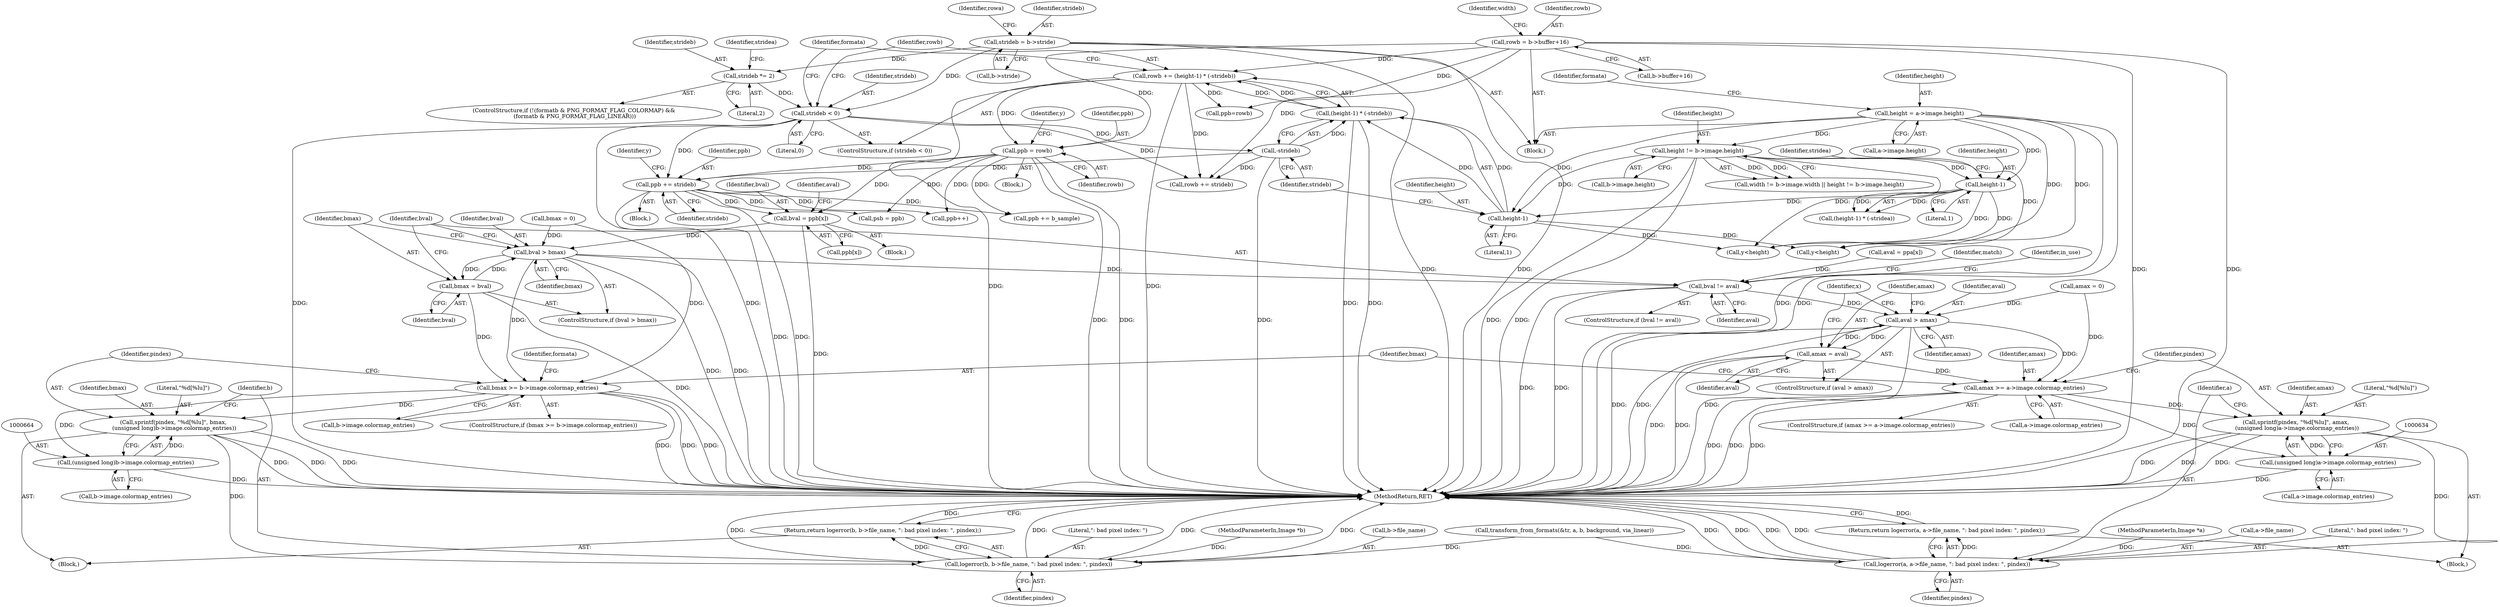 digraph "0_Android_9d4853418ab2f754c2b63e091c29c5529b8b86ca_27@array" {
"1000368" [label="(Call,bval = ppb[x])"];
"1000352" [label="(Call,ppb += strideb)"];
"1000291" [label="(Call,strideb < 0)"];
"1000152" [label="(Call,strideb = b->stride)"];
"1000275" [label="(Call,strideb *= 2)"];
"1000300" [label="(Call,-strideb)"];
"1000329" [label="(Call,ppb = rowb)"];
"1000166" [label="(Call,rowb = b->buffer+16)"];
"1000294" [label="(Call,rowb += (height-1) * (-strideb))"];
"1000296" [label="(Call,(height-1) * (-strideb))"];
"1000297" [label="(Call,height-1)"];
"1000285" [label="(Call,height-1)"];
"1000230" [label="(Call,height != b->image.height)"];
"1000182" [label="(Call,height = a->image.height)"];
"1000380" [label="(Call,bval > bmax)"];
"1000383" [label="(Call,bmax = bval)"];
"1000650" [label="(Call,bmax >= b->image.colormap_entries)"];
"1000659" [label="(Call,sprintf(pindex, \"%d[%lu]\", bmax,\n (unsigned long)b->image.colormap_entries))"];
"1000671" [label="(Call,logerror(b, b->file_name, \": bad pixel index: \", pindex))"];
"1000670" [label="(Return,return logerror(b, b->file_name, \": bad pixel index: \", pindex);)"];
"1000663" [label="(Call,(unsigned long)b->image.colormap_entries)"];
"1000387" [label="(Call,bval != aval)"];
"1000399" [label="(Call,aval > amax)"];
"1000402" [label="(Call,amax = aval)"];
"1000620" [label="(Call,amax >= a->image.colormap_entries)"];
"1000629" [label="(Call,sprintf(pindex, \"%d[%lu]\", amax,\n (unsigned long)a->image.colormap_entries))"];
"1000641" [label="(Call,logerror(a, a->file_name, \": bad pixel index: \", pindex))"];
"1000640" [label="(Return,return logerror(a, a->file_name, \": bad pixel index: \", pindex);)"];
"1000633" [label="(Call,(unsigned long)a->image.colormap_entries)"];
"1000400" [label="(Identifier,aval)"];
"1000629" [label="(Call,sprintf(pindex, \"%d[%lu]\", amax,\n (unsigned long)a->image.colormap_entries))"];
"1000388" [label="(Identifier,bval)"];
"1000385" [label="(Identifier,bval)"];
"1000660" [label="(Identifier,pindex)"];
"1000275" [label="(Call,strideb *= 2)"];
"1000651" [label="(Identifier,bmax)"];
"1000277" [label="(Literal,2)"];
"1000888" [label="(Call,psb = ppb)"];
"1000663" [label="(Call,(unsigned long)b->image.colormap_entries)"];
"1000166" [label="(Call,rowb = b->buffer+16)"];
"1000399" [label="(Call,aval > amax)"];
"1000642" [label="(Identifier,a)"];
"1000386" [label="(ControlStructure,if (bval != aval))"];
"1000335" [label="(Identifier,y)"];
"1000630" [label="(Identifier,pindex)"];
"1000369" [label="(Identifier,bval)"];
"1000183" [label="(Identifier,height)"];
"1000375" [label="(Identifier,aval)"];
"1000301" [label="(Identifier,strideb)"];
"1000676" [label="(Literal,\": bad pixel index: \")"];
"1000175" [label="(Identifier,width)"];
"1000298" [label="(Identifier,height)"];
"1000297" [label="(Call,height-1)"];
"1000308" [label="(Block,)"];
"1000683" [label="(Identifier,formata)"];
"1000404" [label="(Identifier,aval)"];
"1000222" [label="(Call,width != b->image.width || height != b->image.height)"];
"1000662" [label="(Identifier,bmax)"];
"1000330" [label="(Identifier,ppb)"];
"1000299" [label="(Literal,1)"];
"1000649" [label="(ControlStructure,if (bmax >= b->image.colormap_entries))"];
"1000366" [label="(Block,)"];
"1000671" [label="(Call,logerror(b, b->file_name, \": bad pixel index: \", pindex))"];
"1000329" [label="(Call,ppb = rowb)"];
"1000168" [label="(Call,b->buffer+16)"];
"1000286" [label="(Identifier,height)"];
"1000152" [label="(Call,strideb = b->stride)"];
"1000884" [label="(Call,ppb++)"];
"1000632" [label="(Identifier,amax)"];
"1000381" [label="(Identifier,bval)"];
"1000230" [label="(Call,height != b->image.height)"];
"1000159" [label="(Identifier,rowa)"];
"1000191" [label="(Identifier,formata)"];
"1000677" [label="(Identifier,pindex)"];
"1000140" [label="(MethodParameterIn,Image *a)"];
"1000659" [label="(Call,sprintf(pindex, \"%d[%lu]\", bmax,\n (unsigned long)b->image.colormap_entries))"];
"1000341" [label="(Call,y<height)"];
"1000144" [label="(Block,)"];
"1000672" [label="(Identifier,b)"];
"1000652" [label="(Call,b->image.colormap_entries)"];
"1000382" [label="(Identifier,bmax)"];
"1000384" [label="(Identifier,bmax)"];
"1000387" [label="(Call,bval != aval)"];
"1000352" [label="(Call,ppb += strideb)"];
"1000284" [label="(Call,(height-1) * (-stridea))"];
"1000153" [label="(Identifier,strideb)"];
"1000635" [label="(Call,a->image.colormap_entries)"];
"1000300" [label="(Call,-strideb)"];
"1000287" [label="(Literal,1)"];
"1000232" [label="(Call,b->image.height)"];
"1000154" [label="(Call,b->stride)"];
"1000643" [label="(Call,a->file_name)"];
"1000379" [label="(ControlStructure,if (bval > bmax))"];
"1000285" [label="(Call,height-1)"];
"1000291" [label="(Call,strideb < 0)"];
"1000141" [label="(MethodParameterIn,Image *b)"];
"1000891" [label="(Call,ppb += b_sample)"];
"1000641" [label="(Call,logerror(a, a->file_name, \": bad pixel index: \", pindex))"];
"1000627" [label="(Block,)"];
"1000184" [label="(Call,a->image.height)"];
"1000383" [label="(Call,bmax = bval)"];
"1000342" [label="(Identifier,y)"];
"1000314" [label="(Call,amax = 0)"];
"1000380" [label="(Call,bval > bmax)"];
"1000292" [label="(Identifier,strideb)"];
"1000647" [label="(Identifier,pindex)"];
"1000266" [label="(ControlStructure,if (!(formatb & PNG_FORMAT_FLAG_COLORMAP) &&\n (formatb & PNG_FORMAT_FLAG_LINEAR)))"];
"1000620" [label="(Call,amax >= a->image.colormap_entries)"];
"1000374" [label="(Call,aval = ppa[x])"];
"1000318" [label="(Call,bmax = 0)"];
"1000290" [label="(ControlStructure,if (strideb < 0))"];
"1000650" [label="(Call,bmax >= b->image.colormap_entries)"];
"1000619" [label="(ControlStructure,if (amax >= a->image.colormap_entries))"];
"1000817" [label="(Call,rowb += strideb)"];
"1000293" [label="(Literal,0)"];
"1000661" [label="(Literal,\"%d[%lu]\")"];
"1000304" [label="(Identifier,formata)"];
"1001128" [label="(MethodReturn,RET)"];
"1000665" [label="(Call,b->image.colormap_entries)"];
"1000365" [label="(Identifier,x)"];
"1000633" [label="(Call,(unsigned long)a->image.colormap_entries)"];
"1000401" [label="(Identifier,amax)"];
"1000833" [label="(Call,ppb=rowb)"];
"1000276" [label="(Identifier,strideb)"];
"1000391" [label="(Identifier,match)"];
"1000294" [label="(Call,rowb += (height-1) * (-strideb))"];
"1000646" [label="(Literal,\": bad pixel index: \")"];
"1000289" [label="(Identifier,stridea)"];
"1000280" [label="(Identifier,stridea)"];
"1000348" [label="(Block,)"];
"1000670" [label="(Return,return logerror(b, b->file_name, \": bad pixel index: \", pindex);)"];
"1000389" [label="(Identifier,aval)"];
"1000368" [label="(Call,bval = ppb[x])"];
"1000295" [label="(Identifier,rowb)"];
"1000296" [label="(Call,(height-1) * (-strideb))"];
"1000807" [label="(Call,y<height)"];
"1000247" [label="(Call,transform_from_formats(&tr, a, b, background, via_linear))"];
"1000354" [label="(Identifier,strideb)"];
"1000182" [label="(Call,height = a->image.height)"];
"1000640" [label="(Return,return logerror(a, a->file_name, \": bad pixel index: \", pindex);)"];
"1000622" [label="(Call,a->image.colormap_entries)"];
"1000395" [label="(Identifier,in_use)"];
"1000402" [label="(Call,amax = aval)"];
"1000621" [label="(Identifier,amax)"];
"1000370" [label="(Call,ppb[x])"];
"1000231" [label="(Identifier,height)"];
"1000331" [label="(Identifier,rowb)"];
"1000631" [label="(Literal,\"%d[%lu]\")"];
"1000398" [label="(ControlStructure,if (aval > amax))"];
"1000673" [label="(Call,b->file_name)"];
"1000353" [label="(Identifier,ppb)"];
"1000167" [label="(Identifier,rowb)"];
"1000657" [label="(Block,)"];
"1000403" [label="(Identifier,amax)"];
"1000368" -> "1000366"  [label="AST: "];
"1000368" -> "1000370"  [label="CFG: "];
"1000369" -> "1000368"  [label="AST: "];
"1000370" -> "1000368"  [label="AST: "];
"1000375" -> "1000368"  [label="CFG: "];
"1000368" -> "1001128"  [label="DDG: "];
"1000352" -> "1000368"  [label="DDG: "];
"1000329" -> "1000368"  [label="DDG: "];
"1000368" -> "1000380"  [label="DDG: "];
"1000352" -> "1000348"  [label="AST: "];
"1000352" -> "1000354"  [label="CFG: "];
"1000353" -> "1000352"  [label="AST: "];
"1000354" -> "1000352"  [label="AST: "];
"1000342" -> "1000352"  [label="CFG: "];
"1000352" -> "1001128"  [label="DDG: "];
"1000352" -> "1001128"  [label="DDG: "];
"1000291" -> "1000352"  [label="DDG: "];
"1000300" -> "1000352"  [label="DDG: "];
"1000329" -> "1000352"  [label="DDG: "];
"1000352" -> "1000884"  [label="DDG: "];
"1000352" -> "1000888"  [label="DDG: "];
"1000352" -> "1000891"  [label="DDG: "];
"1000291" -> "1000290"  [label="AST: "];
"1000291" -> "1000293"  [label="CFG: "];
"1000292" -> "1000291"  [label="AST: "];
"1000293" -> "1000291"  [label="AST: "];
"1000295" -> "1000291"  [label="CFG: "];
"1000304" -> "1000291"  [label="CFG: "];
"1000291" -> "1001128"  [label="DDG: "];
"1000291" -> "1001128"  [label="DDG: "];
"1000152" -> "1000291"  [label="DDG: "];
"1000275" -> "1000291"  [label="DDG: "];
"1000291" -> "1000300"  [label="DDG: "];
"1000291" -> "1000817"  [label="DDG: "];
"1000152" -> "1000144"  [label="AST: "];
"1000152" -> "1000154"  [label="CFG: "];
"1000153" -> "1000152"  [label="AST: "];
"1000154" -> "1000152"  [label="AST: "];
"1000159" -> "1000152"  [label="CFG: "];
"1000152" -> "1001128"  [label="DDG: "];
"1000152" -> "1001128"  [label="DDG: "];
"1000152" -> "1000275"  [label="DDG: "];
"1000275" -> "1000266"  [label="AST: "];
"1000275" -> "1000277"  [label="CFG: "];
"1000276" -> "1000275"  [label="AST: "];
"1000277" -> "1000275"  [label="AST: "];
"1000280" -> "1000275"  [label="CFG: "];
"1000300" -> "1000296"  [label="AST: "];
"1000300" -> "1000301"  [label="CFG: "];
"1000301" -> "1000300"  [label="AST: "];
"1000296" -> "1000300"  [label="CFG: "];
"1000300" -> "1001128"  [label="DDG: "];
"1000300" -> "1000296"  [label="DDG: "];
"1000300" -> "1000817"  [label="DDG: "];
"1000329" -> "1000308"  [label="AST: "];
"1000329" -> "1000331"  [label="CFG: "];
"1000330" -> "1000329"  [label="AST: "];
"1000331" -> "1000329"  [label="AST: "];
"1000335" -> "1000329"  [label="CFG: "];
"1000329" -> "1001128"  [label="DDG: "];
"1000329" -> "1001128"  [label="DDG: "];
"1000166" -> "1000329"  [label="DDG: "];
"1000294" -> "1000329"  [label="DDG: "];
"1000329" -> "1000884"  [label="DDG: "];
"1000329" -> "1000888"  [label="DDG: "];
"1000329" -> "1000891"  [label="DDG: "];
"1000166" -> "1000144"  [label="AST: "];
"1000166" -> "1000168"  [label="CFG: "];
"1000167" -> "1000166"  [label="AST: "];
"1000168" -> "1000166"  [label="AST: "];
"1000175" -> "1000166"  [label="CFG: "];
"1000166" -> "1001128"  [label="DDG: "];
"1000166" -> "1001128"  [label="DDG: "];
"1000166" -> "1000294"  [label="DDG: "];
"1000166" -> "1000817"  [label="DDG: "];
"1000166" -> "1000833"  [label="DDG: "];
"1000294" -> "1000290"  [label="AST: "];
"1000294" -> "1000296"  [label="CFG: "];
"1000295" -> "1000294"  [label="AST: "];
"1000296" -> "1000294"  [label="AST: "];
"1000304" -> "1000294"  [label="CFG: "];
"1000294" -> "1001128"  [label="DDG: "];
"1000294" -> "1001128"  [label="DDG: "];
"1000296" -> "1000294"  [label="DDG: "];
"1000296" -> "1000294"  [label="DDG: "];
"1000294" -> "1000817"  [label="DDG: "];
"1000294" -> "1000833"  [label="DDG: "];
"1000297" -> "1000296"  [label="AST: "];
"1000296" -> "1001128"  [label="DDG: "];
"1000296" -> "1001128"  [label="DDG: "];
"1000297" -> "1000296"  [label="DDG: "];
"1000297" -> "1000296"  [label="DDG: "];
"1000297" -> "1000299"  [label="CFG: "];
"1000298" -> "1000297"  [label="AST: "];
"1000299" -> "1000297"  [label="AST: "];
"1000301" -> "1000297"  [label="CFG: "];
"1000285" -> "1000297"  [label="DDG: "];
"1000230" -> "1000297"  [label="DDG: "];
"1000182" -> "1000297"  [label="DDG: "];
"1000297" -> "1000341"  [label="DDG: "];
"1000297" -> "1000807"  [label="DDG: "];
"1000285" -> "1000284"  [label="AST: "];
"1000285" -> "1000287"  [label="CFG: "];
"1000286" -> "1000285"  [label="AST: "];
"1000287" -> "1000285"  [label="AST: "];
"1000289" -> "1000285"  [label="CFG: "];
"1000285" -> "1000284"  [label="DDG: "];
"1000285" -> "1000284"  [label="DDG: "];
"1000230" -> "1000285"  [label="DDG: "];
"1000182" -> "1000285"  [label="DDG: "];
"1000285" -> "1000341"  [label="DDG: "];
"1000285" -> "1000807"  [label="DDG: "];
"1000230" -> "1000222"  [label="AST: "];
"1000230" -> "1000232"  [label="CFG: "];
"1000231" -> "1000230"  [label="AST: "];
"1000232" -> "1000230"  [label="AST: "];
"1000222" -> "1000230"  [label="CFG: "];
"1000230" -> "1001128"  [label="DDG: "];
"1000230" -> "1001128"  [label="DDG: "];
"1000230" -> "1000222"  [label="DDG: "];
"1000230" -> "1000222"  [label="DDG: "];
"1000182" -> "1000230"  [label="DDG: "];
"1000230" -> "1000341"  [label="DDG: "];
"1000230" -> "1000807"  [label="DDG: "];
"1000182" -> "1000144"  [label="AST: "];
"1000182" -> "1000184"  [label="CFG: "];
"1000183" -> "1000182"  [label="AST: "];
"1000184" -> "1000182"  [label="AST: "];
"1000191" -> "1000182"  [label="CFG: "];
"1000182" -> "1001128"  [label="DDG: "];
"1000182" -> "1001128"  [label="DDG: "];
"1000182" -> "1000341"  [label="DDG: "];
"1000182" -> "1000807"  [label="DDG: "];
"1000380" -> "1000379"  [label="AST: "];
"1000380" -> "1000382"  [label="CFG: "];
"1000381" -> "1000380"  [label="AST: "];
"1000382" -> "1000380"  [label="AST: "];
"1000384" -> "1000380"  [label="CFG: "];
"1000388" -> "1000380"  [label="CFG: "];
"1000380" -> "1001128"  [label="DDG: "];
"1000380" -> "1001128"  [label="DDG: "];
"1000383" -> "1000380"  [label="DDG: "];
"1000318" -> "1000380"  [label="DDG: "];
"1000380" -> "1000383"  [label="DDG: "];
"1000380" -> "1000387"  [label="DDG: "];
"1000380" -> "1000650"  [label="DDG: "];
"1000383" -> "1000379"  [label="AST: "];
"1000383" -> "1000385"  [label="CFG: "];
"1000384" -> "1000383"  [label="AST: "];
"1000385" -> "1000383"  [label="AST: "];
"1000388" -> "1000383"  [label="CFG: "];
"1000383" -> "1001128"  [label="DDG: "];
"1000383" -> "1000650"  [label="DDG: "];
"1000650" -> "1000649"  [label="AST: "];
"1000650" -> "1000652"  [label="CFG: "];
"1000651" -> "1000650"  [label="AST: "];
"1000652" -> "1000650"  [label="AST: "];
"1000660" -> "1000650"  [label="CFG: "];
"1000683" -> "1000650"  [label="CFG: "];
"1000650" -> "1001128"  [label="DDG: "];
"1000650" -> "1001128"  [label="DDG: "];
"1000650" -> "1001128"  [label="DDG: "];
"1000318" -> "1000650"  [label="DDG: "];
"1000650" -> "1000659"  [label="DDG: "];
"1000650" -> "1000663"  [label="DDG: "];
"1000659" -> "1000657"  [label="AST: "];
"1000659" -> "1000663"  [label="CFG: "];
"1000660" -> "1000659"  [label="AST: "];
"1000661" -> "1000659"  [label="AST: "];
"1000662" -> "1000659"  [label="AST: "];
"1000663" -> "1000659"  [label="AST: "];
"1000672" -> "1000659"  [label="CFG: "];
"1000659" -> "1001128"  [label="DDG: "];
"1000659" -> "1001128"  [label="DDG: "];
"1000659" -> "1001128"  [label="DDG: "];
"1000663" -> "1000659"  [label="DDG: "];
"1000659" -> "1000671"  [label="DDG: "];
"1000671" -> "1000670"  [label="AST: "];
"1000671" -> "1000677"  [label="CFG: "];
"1000672" -> "1000671"  [label="AST: "];
"1000673" -> "1000671"  [label="AST: "];
"1000676" -> "1000671"  [label="AST: "];
"1000677" -> "1000671"  [label="AST: "];
"1000670" -> "1000671"  [label="CFG: "];
"1000671" -> "1001128"  [label="DDG: "];
"1000671" -> "1001128"  [label="DDG: "];
"1000671" -> "1001128"  [label="DDG: "];
"1000671" -> "1001128"  [label="DDG: "];
"1000671" -> "1000670"  [label="DDG: "];
"1000247" -> "1000671"  [label="DDG: "];
"1000141" -> "1000671"  [label="DDG: "];
"1000670" -> "1000657"  [label="AST: "];
"1001128" -> "1000670"  [label="CFG: "];
"1000670" -> "1001128"  [label="DDG: "];
"1000663" -> "1000665"  [label="CFG: "];
"1000664" -> "1000663"  [label="AST: "];
"1000665" -> "1000663"  [label="AST: "];
"1000663" -> "1001128"  [label="DDG: "];
"1000387" -> "1000386"  [label="AST: "];
"1000387" -> "1000389"  [label="CFG: "];
"1000388" -> "1000387"  [label="AST: "];
"1000389" -> "1000387"  [label="AST: "];
"1000391" -> "1000387"  [label="CFG: "];
"1000395" -> "1000387"  [label="CFG: "];
"1000387" -> "1001128"  [label="DDG: "];
"1000387" -> "1001128"  [label="DDG: "];
"1000374" -> "1000387"  [label="DDG: "];
"1000387" -> "1000399"  [label="DDG: "];
"1000399" -> "1000398"  [label="AST: "];
"1000399" -> "1000401"  [label="CFG: "];
"1000400" -> "1000399"  [label="AST: "];
"1000401" -> "1000399"  [label="AST: "];
"1000403" -> "1000399"  [label="CFG: "];
"1000365" -> "1000399"  [label="CFG: "];
"1000399" -> "1001128"  [label="DDG: "];
"1000399" -> "1001128"  [label="DDG: "];
"1000399" -> "1001128"  [label="DDG: "];
"1000314" -> "1000399"  [label="DDG: "];
"1000402" -> "1000399"  [label="DDG: "];
"1000399" -> "1000402"  [label="DDG: "];
"1000399" -> "1000620"  [label="DDG: "];
"1000402" -> "1000398"  [label="AST: "];
"1000402" -> "1000404"  [label="CFG: "];
"1000403" -> "1000402"  [label="AST: "];
"1000404" -> "1000402"  [label="AST: "];
"1000365" -> "1000402"  [label="CFG: "];
"1000402" -> "1001128"  [label="DDG: "];
"1000402" -> "1001128"  [label="DDG: "];
"1000402" -> "1000620"  [label="DDG: "];
"1000620" -> "1000619"  [label="AST: "];
"1000620" -> "1000622"  [label="CFG: "];
"1000621" -> "1000620"  [label="AST: "];
"1000622" -> "1000620"  [label="AST: "];
"1000630" -> "1000620"  [label="CFG: "];
"1000651" -> "1000620"  [label="CFG: "];
"1000620" -> "1001128"  [label="DDG: "];
"1000620" -> "1001128"  [label="DDG: "];
"1000620" -> "1001128"  [label="DDG: "];
"1000314" -> "1000620"  [label="DDG: "];
"1000620" -> "1000629"  [label="DDG: "];
"1000620" -> "1000633"  [label="DDG: "];
"1000629" -> "1000627"  [label="AST: "];
"1000629" -> "1000633"  [label="CFG: "];
"1000630" -> "1000629"  [label="AST: "];
"1000631" -> "1000629"  [label="AST: "];
"1000632" -> "1000629"  [label="AST: "];
"1000633" -> "1000629"  [label="AST: "];
"1000642" -> "1000629"  [label="CFG: "];
"1000629" -> "1001128"  [label="DDG: "];
"1000629" -> "1001128"  [label="DDG: "];
"1000629" -> "1001128"  [label="DDG: "];
"1000633" -> "1000629"  [label="DDG: "];
"1000629" -> "1000641"  [label="DDG: "];
"1000641" -> "1000640"  [label="AST: "];
"1000641" -> "1000647"  [label="CFG: "];
"1000642" -> "1000641"  [label="AST: "];
"1000643" -> "1000641"  [label="AST: "];
"1000646" -> "1000641"  [label="AST: "];
"1000647" -> "1000641"  [label="AST: "];
"1000640" -> "1000641"  [label="CFG: "];
"1000641" -> "1001128"  [label="DDG: "];
"1000641" -> "1001128"  [label="DDG: "];
"1000641" -> "1001128"  [label="DDG: "];
"1000641" -> "1001128"  [label="DDG: "];
"1000641" -> "1000640"  [label="DDG: "];
"1000247" -> "1000641"  [label="DDG: "];
"1000140" -> "1000641"  [label="DDG: "];
"1000640" -> "1000627"  [label="AST: "];
"1001128" -> "1000640"  [label="CFG: "];
"1000640" -> "1001128"  [label="DDG: "];
"1000633" -> "1000635"  [label="CFG: "];
"1000634" -> "1000633"  [label="AST: "];
"1000635" -> "1000633"  [label="AST: "];
"1000633" -> "1001128"  [label="DDG: "];
}
